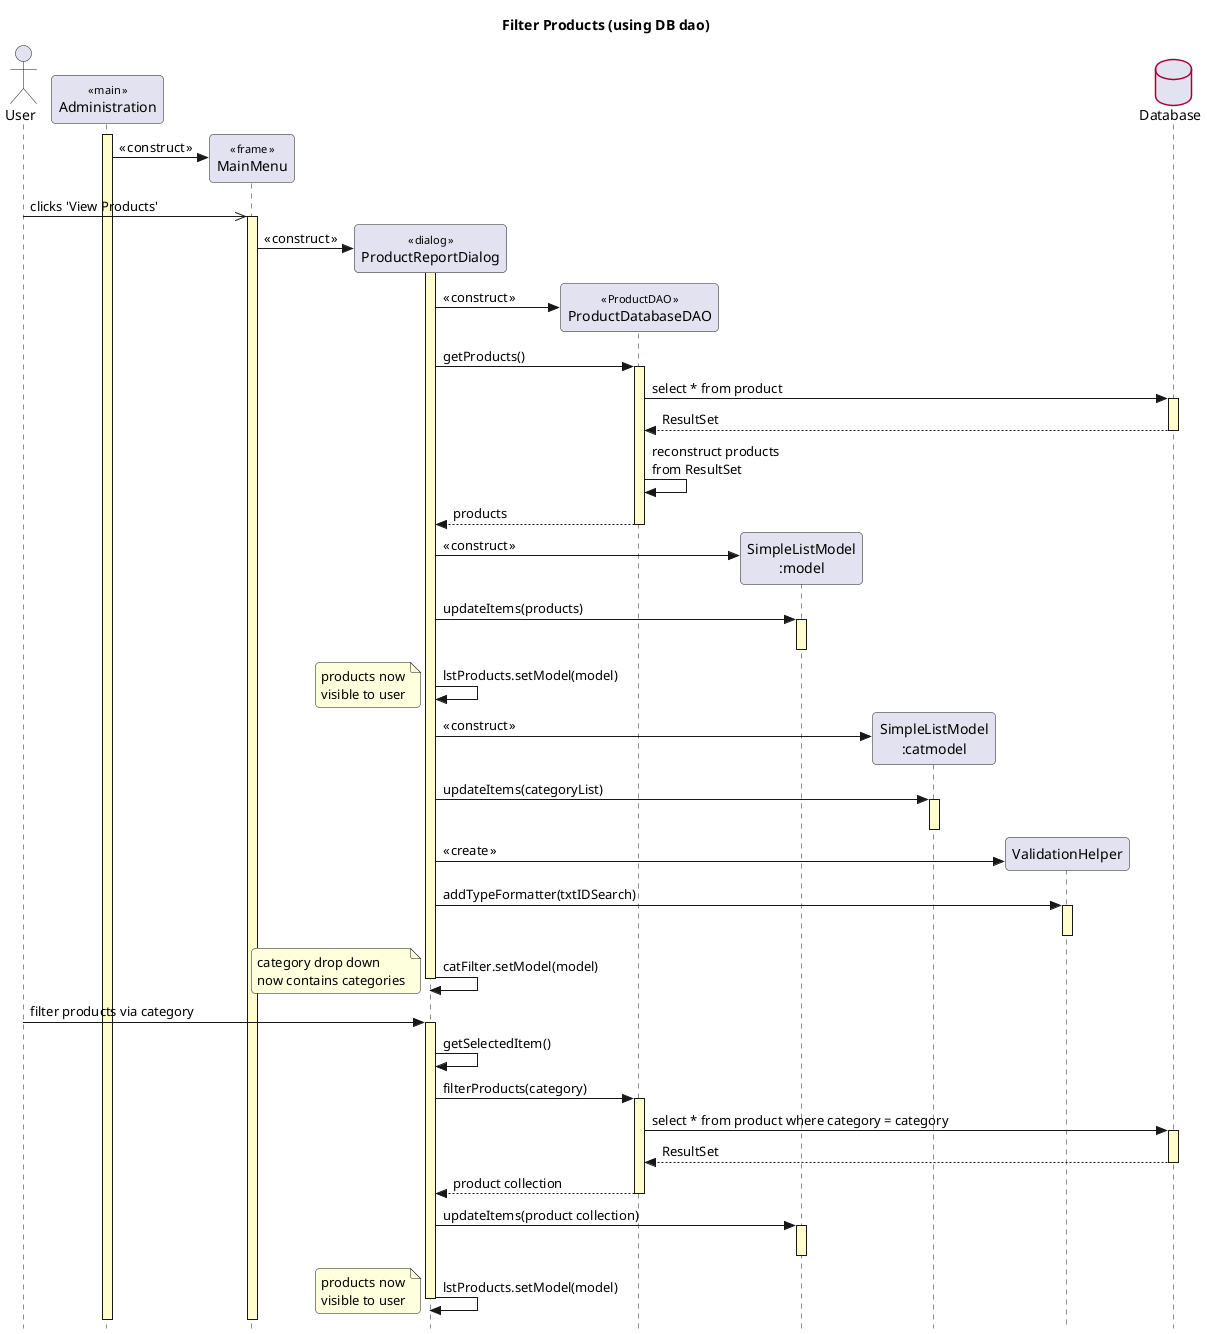 ' worked with caleb mazure for UML, base code from reference document

@startuml

' style tweaks to make the diagram a little more readable
skinparam {
	Style strictuml
	RoundCorner 8

	Sequence {
		' make activations yellow too
		LifeLineBackgroundColor #FDFDCD

		' make stereotypes less ugly
		Stereotype {
			Font {
				Size 11
				Style plain
			}
		}
	}

	DatabaseBorderColor #A80036

}

title Filter Products (using DB dao)

actor User as user
participant "Administration" as main << main >>
participant "MainMenu" as menu << frame >>
participant "ProductReportDialog" as dialog << dialog >>
participant "ProductDatabaseDAO" as dao << ProductDAO >>
participant "SimpleListModel\n:model" as model
participant "SimpleListModel\n:catmodel" as catmodel
participant "ValidationHelper" as validator
database "Database" as db

main++
create menu
main -> menu : « construct »


user ->> menu : clicks 'View Products'
menu++


create dialog
menu -> dialog++ : « construct »


create dao
dialog -> dao : « construct »

dialog -> dao++ : getProducts()
dao -> db++ : select * from product
return ResultSet
dao -> dao : reconstruct products\nfrom ResultSet
return products

create model
dialog -> model : « construct »
dialog -> model++ : updateItems(products)
model--
dialog -> dialog : lstProducts.setModel(model)

note left : products now\nvisible to user

create catmodel
dialog -> catmodel : « construct »
dialog -> catmodel++ : updateItems(categoryList)
catmodel--

create validator
dialog -> validator : « create »
dialog -> validator++ : addTypeFormatter(txtIDSearch)
validator--

dialog -> dialog-- : catFilter.setModel(model)

note left : category drop down\nnow contains categories

user -> dialog++ : filter products via category


dialog -> dialog : getSelectedItem()
dialog -> dao++ : filterProducts(category)

dao -> db++ : select * from product where category = category
return ResultSet

return product collection
dialog -> model++ : updateItems(product collection)
model--
dialog -> dialog-- : lstProducts.setModel(model)

note left : products now\nvisible to user

@enduml
